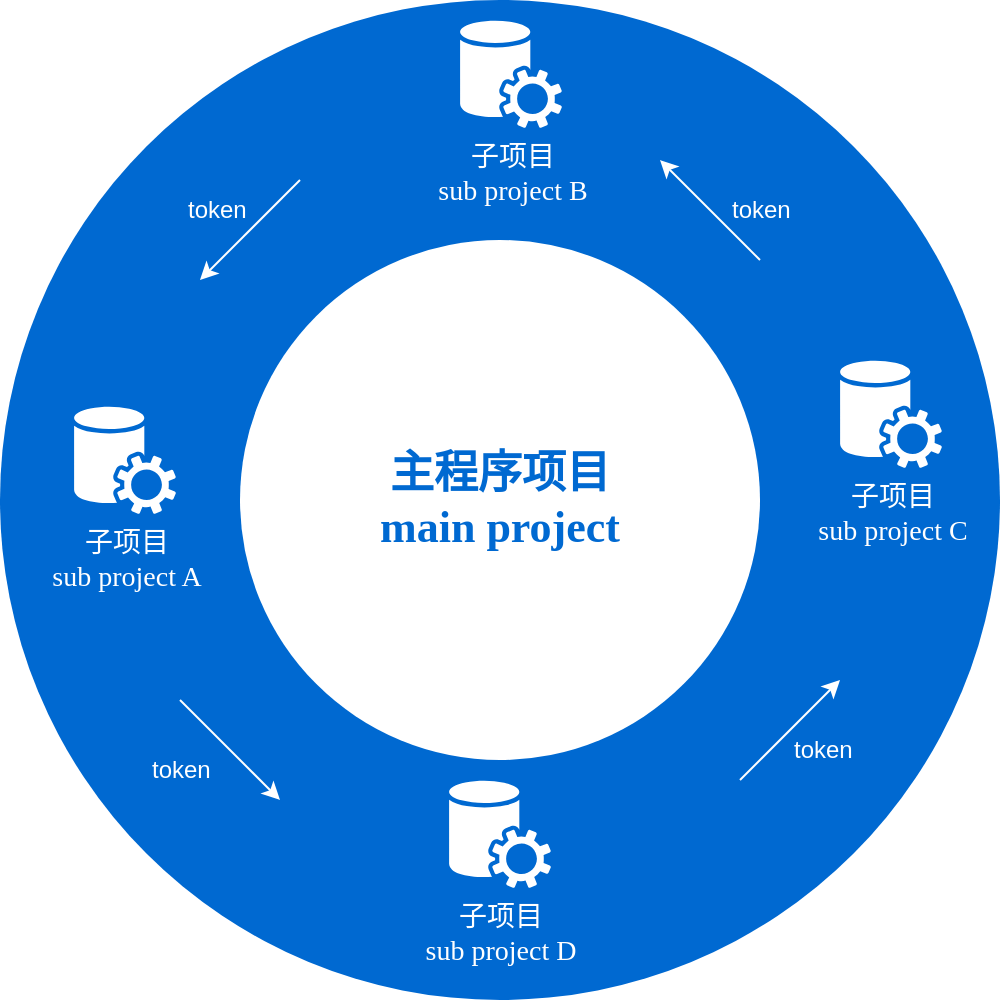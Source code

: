 <mxfile version="20.6.2" type="device"><diagram name="Page-1" id="3e8102d1-ef87-2e61-34e1-82d9a586fe2e"><mxGraphModel dx="942" dy="574" grid="1" gridSize="10" guides="1" tooltips="1" connect="1" arrows="1" fold="1" page="1" pageScale="1" pageWidth="1100" pageHeight="850" background="none" math="0" shadow="0"><root><mxCell id="0"/><mxCell id="1" parent="0"/><mxCell id="70666756c84bb93c-1" value="" style="ellipse;whiteSpace=wrap;html=1;rounded=0;shadow=0;comic=0;strokeWidth=1;fontFamily=Verdana;fontSize=14;strokeColor=none;fillColor=#0069D1;" parent="1" vertex="1"><mxGeometry x="280" y="110" width="500" height="500" as="geometry"/></mxCell><mxCell id="70666756c84bb93c-2" value="主程序项目&lt;br&gt;main project" style="ellipse;whiteSpace=wrap;html=1;rounded=0;shadow=0;comic=0;strokeWidth=1;fontFamily=Verdana;fontSize=22;strokeColor=none;fillColor=#ffffff;fontColor=#0069D1;fontStyle=1" parent="1" vertex="1"><mxGeometry x="400" y="230" width="260" height="260" as="geometry"/></mxCell><mxCell id="70666756c84bb93c-8" value="子项目&lt;br&gt;sub project A" style="shadow=0;dashed=0;html=1;strokeColor=none;fillColor=#ffffff;labelPosition=center;verticalLabelPosition=bottom;verticalAlign=top;shape=mxgraph.office.services.central_management_service;rounded=0;comic=0;fontFamily=Verdana;fontSize=14;fontColor=#FFFFFF;" parent="1" vertex="1"><mxGeometry x="317" y="313" width="51" height="54" as="geometry"/></mxCell><mxCell id="mQt8ANR0BrarECtR9M8u-1" value="子项目&lt;br&gt;sub project B" style="shadow=0;dashed=0;html=1;strokeColor=none;fillColor=#ffffff;labelPosition=center;verticalLabelPosition=bottom;verticalAlign=top;shape=mxgraph.office.services.central_management_service;rounded=0;comic=0;fontFamily=Verdana;fontSize=14;fontColor=#FFFFFF;" vertex="1" parent="1"><mxGeometry x="510" y="120" width="51" height="54" as="geometry"/></mxCell><mxCell id="mQt8ANR0BrarECtR9M8u-2" value="子项目&lt;br&gt;sub project C" style="shadow=0;dashed=0;html=1;strokeColor=none;fillColor=#ffffff;labelPosition=center;verticalLabelPosition=bottom;verticalAlign=top;shape=mxgraph.office.services.central_management_service;rounded=0;comic=0;fontFamily=Verdana;fontSize=14;fontColor=#FFFFFF;" vertex="1" parent="1"><mxGeometry x="700" y="290" width="51" height="54" as="geometry"/></mxCell><mxCell id="mQt8ANR0BrarECtR9M8u-3" value="子项目&lt;br&gt;sub project D" style="shadow=0;dashed=0;html=1;strokeColor=none;fillColor=#ffffff;labelPosition=center;verticalLabelPosition=bottom;verticalAlign=top;shape=mxgraph.office.services.central_management_service;rounded=0;comic=0;fontFamily=Verdana;fontSize=14;fontColor=#FFFFFF;" vertex="1" parent="1"><mxGeometry x="504.5" y="500" width="51" height="54" as="geometry"/></mxCell><mxCell id="mQt8ANR0BrarECtR9M8u-11" value="" style="endArrow=classic;html=1;rounded=0;fontColor=#fff;strokeColor=#fff;" edge="1" parent="1"><mxGeometry width="50" height="50" relative="1" as="geometry"><mxPoint x="660" y="240" as="sourcePoint"/><mxPoint x="610" y="190" as="targetPoint"/></mxGeometry></mxCell><mxCell id="mQt8ANR0BrarECtR9M8u-12" value="" style="endArrow=classic;html=1;rounded=0;fontColor=#fff;strokeColor=#fff;" edge="1" parent="1"><mxGeometry width="50" height="50" relative="1" as="geometry"><mxPoint x="430" y="200" as="sourcePoint"/><mxPoint x="380" y="250" as="targetPoint"/></mxGeometry></mxCell><mxCell id="mQt8ANR0BrarECtR9M8u-13" value="" style="endArrow=classic;html=1;rounded=0;fontColor=#fff;strokeColor=#fff;" edge="1" parent="1"><mxGeometry width="50" height="50" relative="1" as="geometry"><mxPoint x="650" y="500" as="sourcePoint"/><mxPoint x="700" y="450" as="targetPoint"/></mxGeometry></mxCell><mxCell id="mQt8ANR0BrarECtR9M8u-14" value="" style="endArrow=classic;html=1;rounded=0;fontColor=#fff;strokeColor=#fff;" edge="1" parent="1"><mxGeometry width="50" height="50" relative="1" as="geometry"><mxPoint x="370" y="460" as="sourcePoint"/><mxPoint x="420" y="510" as="targetPoint"/></mxGeometry></mxCell><mxCell id="mQt8ANR0BrarECtR9M8u-15" value="token" style="text;strokeColor=none;fillColor=none;align=left;verticalAlign=middle;spacingLeft=4;spacingRight=4;overflow=hidden;points=[[0,0.5],[1,0.5]];portConstraint=eastwest;rotatable=0;whiteSpace=wrap;html=1;fontColor=#fff;" vertex="1" parent="1"><mxGeometry x="350" y="480" width="80" height="30" as="geometry"/></mxCell><mxCell id="mQt8ANR0BrarECtR9M8u-16" value="token" style="text;strokeColor=none;fillColor=none;align=left;verticalAlign=middle;spacingLeft=4;spacingRight=4;overflow=hidden;points=[[0,0.5],[1,0.5]];portConstraint=eastwest;rotatable=0;whiteSpace=wrap;html=1;fontColor=#fff;" vertex="1" parent="1"><mxGeometry x="671" y="470" width="80" height="30" as="geometry"/></mxCell><mxCell id="mQt8ANR0BrarECtR9M8u-17" value="token" style="text;strokeColor=none;fillColor=none;align=left;verticalAlign=middle;spacingLeft=4;spacingRight=4;overflow=hidden;points=[[0,0.5],[1,0.5]];portConstraint=eastwest;rotatable=0;whiteSpace=wrap;html=1;fontColor=#fff;" vertex="1" parent="1"><mxGeometry x="640" y="200" width="80" height="30" as="geometry"/></mxCell><mxCell id="mQt8ANR0BrarECtR9M8u-18" value="token" style="text;strokeColor=none;fillColor=none;align=left;verticalAlign=middle;spacingLeft=4;spacingRight=4;overflow=hidden;points=[[0,0.5],[1,0.5]];portConstraint=eastwest;rotatable=0;whiteSpace=wrap;html=1;fontColor=#fff;" vertex="1" parent="1"><mxGeometry x="368" y="200" width="80" height="30" as="geometry"/></mxCell></root></mxGraphModel></diagram></mxfile>